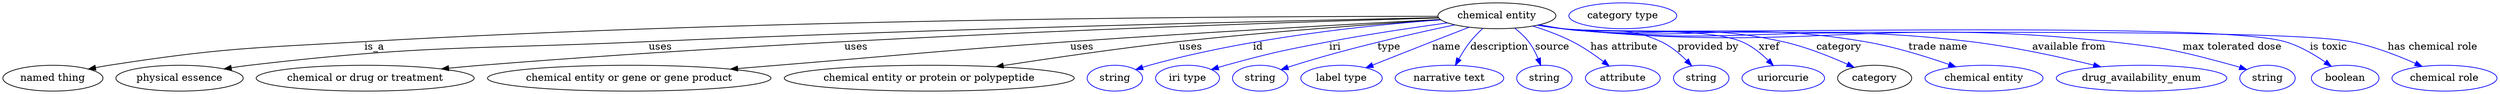 digraph {
	graph [bb="0,0,3459.3,123"];
	node [label="\N"];
	"chemical entity"	[height=0.5,
		label="chemical entity",
		pos="2074.5,105",
		width=2.2748];
	"named thing"	[height=0.5,
		pos="69.544,18",
		width=1.9318];
	"chemical entity" -> "named thing"	[label=is_a,
		lp="516.54,61.5",
		pos="e,119.53,30.695 1992.6,104.22 1759.5,104.39 1072.1,101.85 502.54,69 344.79,59.902 304.73,59.997 148.54,36 142.36,35.049 135.92,33.913 \
129.52,32.686"];
	"physical essence"	[height=0.5,
		pos="245.54,18",
		width=2.4553];
	"chemical entity" -> "physical essence"	[label=uses,
		lp="913.04,61.5",
		pos="e,307.6,30.846 1993.5,102.43 1802.3,98.534 1308.7,87.415 896.54,69 650.57,58.009 588.11,64.419 343.54,36 335.16,35.026 326.41,33.804 \
317.73,32.465"];
	"chemical or drug or treatment"	[height=0.5,
		pos="503.54,18",
		width=4.2066];
	"chemical entity" -> "chemical or drug or treatment"	[label=uses,
		lp="1146,61.5",
		pos="e,608.9,30.953 1993.7,101.95 1777.6,96.07 1168.6,76.885 663.54,36 649.18,34.837 634.1,33.453 619.19,31.983"];
	"chemical entity or gene or gene product"	[height=0.5,
		pos="869.54,18",
		width=5.4703];
	"chemical entity" -> "chemical entity or gene or gene product"	[label=uses,
		lp="1498,61.5",
		pos="e,1010.3,30.637 1995.9,99.911 1882.2,93.882 1665.7,81.917 1481.5,69 1300.9,56.333 1256,50.778 1075.5,36 1057.7,34.535 1038.9,32.994 \
1020.3,31.462"];
	"chemical entity or protein or polypeptide"	[height=0.5,
		pos="1285.5,18",
		width=5.5967];
	"chemical entity" -> "chemical entity or protein or polypeptide"	[label=uses,
		lp="1649,61.5",
		pos="e,1378.5,34.044 1996.6,99.341 1908.1,93.706 1759.7,83.184 1632.5,69 1550.2,59.821 1457.4,46.276 1388.5,35.598"];
	id	[color=blue,
		height=0.5,
		label=string,
		pos="1543.5,18",
		width=1.0652];
	"chemical entity" -> id	[color=blue,
		label=id,
		lp="1742.5,61.5",
		pos="e,1572.5,29.99 1996.7,99.353 1900.2,92.158 1731.3,74.859 1591.5,36 1588.4,35.135 1585.2,34.172 1582,33.155",
		style=solid];
	iri	[color=blue,
		height=0.5,
		label="iri type",
		pos="1644.5,18",
		width=1.2277];
	"chemical entity" -> iri	[color=blue,
		label=iri,
		lp="1849.5,61.5",
		pos="e,1677.8,29.93 2006,95.13 1959.5,88.758 1896.6,79.471 1841.5,69 1777.5,56.813 1761.5,53.14 1698.5,36 1695,35.026 1691.3,33.97 1687.6,\
32.877",
		style=solid];
	type	[color=blue,
		height=0.5,
		label=string,
		pos="1745.5,18",
		width=1.0652];
	"chemical entity" -> type	[color=blue,
		label=type,
		lp="1924.5,61.5",
		pos="e,1774.5,29.898 2016.1,92.374 1958.6,80.361 1868.7,60.017 1792.5,36 1789.8,35.131 1787,34.201 1784.1,33.24",
		style=solid];
	name	[color=blue,
		height=0.5,
		label="label type",
		pos="1858.5,18",
		width=1.5707];
	"chemical entity" -> name	[color=blue,
		label=name,
		lp="2004.5,61.5",
		pos="e,1892.5,32.539 2036,89.07 2020,82.884 2001.4,75.62 1984.5,69 1957,58.174 1926.1,45.914 1901.8,36.244",
		style=solid];
	description	[color=blue,
		height=0.5,
		label="narrative text",
		pos="2008.5,18",
		width=2.0943];
	"chemical entity" -> description	[color=blue,
		label=description,
		lp="2078,61.5",
		pos="e,2016.8,35.979 2054.7,87.166 2048.8,81.694 2042.6,75.379 2037.5,69 2031.7,61.647 2026.3,53.001 2021.7,44.985",
		style=solid];
	source	[color=blue,
		height=0.5,
		label=string,
		pos="2140.5,18",
		width=1.0652];
	"chemical entity" -> source	[color=blue,
		label=source,
		lp="2151.5,61.5",
		pos="e,2135.4,35.85 2099.3,87.713 2106.2,82.349 2113.2,75.958 2118.5,69 2124,61.951 2128.4,53.351 2131.8,45.285",
		style=solid];
	"has attribute"	[color=blue,
		height=0.5,
		label=attribute,
		pos="2248.5,18",
		width=1.4443];
	"chemical entity" -> "has attribute"	[color=blue,
		label="has attribute",
		lp="2251.5,61.5",
		pos="e,2229.9,34.899 2124.7,90.712 2142.5,85.111 2162.4,77.822 2179.5,69 2194.4,61.368 2209.6,50.738 2221.9,41.242",
		style=solid];
	"provided by"	[color=blue,
		height=0.5,
		label=string,
		pos="2356.5,18",
		width=1.0652];
	"chemical entity" -> "provided by"	[color=blue,
		label="provided by",
		lp="2367,61.5",
		pos="e,2343.7,35.329 2133.7,92.47 2144.3,90.544 2155.2,88.64 2165.5,87 2226.2,77.358 2246.9,95.091 2302.5,69 2315.5,62.918 2327.5,52.582 \
2336.8,42.88",
		style=solid];
	xref	[color=blue,
		height=0.5,
		label=uriorcurie,
		pos="2470.5,18",
		width=1.5887];
	"chemical entity" -> xref	[color=blue,
		label=xref,
		lp="2451,61.5",
		pos="e,2457,35.623 2132.6,92.141 2143.5,90.203 2154.9,88.381 2165.5,87 2220.3,79.915 2362.6,90.327 2413.5,69 2427.3,63.251 2440,52.815 \
2449.9,42.959",
		style=solid];
	category	[height=0.5,
		pos="2597.5,18",
		width=1.4263];
	"chemical entity" -> category	[color=blue,
		label=category,
		lp="2548,61.5",
		pos="e,2568.9,33.207 2132.1,92.112 2143.2,90.152 2154.7,88.329 2165.5,87 2299.9,70.54 2337.3,97.978 2469.5,69 2501,62.116 2534.8,48.621 \
2559.8,37.384",
		style=solid];
	"trade name"	[color=blue,
		height=0.5,
		label="chemical entity",
		pos="2748.5,18",
		width=2.2748];
	"chemical entity" -> "trade name"	[color=blue,
		label="trade name",
		lp="2684.5,61.5",
		pos="e,2709.5,33.861 2131.6,92.056 2142.8,90.076 2154.5,88.26 2165.5,87 2350.3,65.873 2400.2,100.21 2583.5,69 2623.5,62.194 2667.4,48.587 \
2699.9,37.285",
		style=solid];
	"available from"	[color=blue,
		height=0.5,
		label=drug_availability_enum,
		pos="2966.5,18",
		width=3.2858];
	"chemical entity" -> "available from"	[color=blue,
		label="available from",
		lp="2867,61.5",
		pos="e,2910,33.856 2131.6,91.958 2142.8,89.986 2154.5,88.199 2165.5,87 2414.9,59.893 2480.6,99.001 2729.5,69 2787.8,61.979 2853,47.751 \
2900.2,36.262",
		style=solid];
	"max tolerated dose"	[color=blue,
		height=0.5,
		label=string,
		pos="3141.5,18",
		width=1.0652];
	"chemical entity" -> "max tolerated dose"	[color=blue,
		label="max tolerated dose",
		lp="3092.5,61.5",
		pos="e,3112.8,29.957 2131.1,91.972 2142.5,89.972 2154.4,88.17 2165.5,87 2500.3,51.986 2587.9,105.01 2922.5,69 2999.5,60.718 3018.9,56.31 \
3093.5,36 3096.7,35.142 3099.9,34.176 3103.2,33.153",
		style=solid];
	"is toxic"	[color=blue,
		height=0.5,
		label=boolean,
		pos="3248.5,18",
		width=1.2999];
	"chemical entity" -> "is toxic"	[color=blue,
		label="is toxic",
		lp="3225.5,61.5",
		pos="e,3229.5,34.513 2131.1,91.921 2142.5,89.925 2154.4,88.138 2165.5,87 2276.1,75.757 3058.7,99.721 3165.5,69 3185.5,63.246 3205.6,51.376 \
3221,40.645",
		style=solid];
	"has chemical role"	[color=blue,
		height=0.5,
		label="chemical role",
		pos="3386.5,18",
		width=2.022];
	"chemical entity" -> "has chemical role"	[color=blue,
		label="has chemical role",
		lp="3370,61.5",
		pos="e,3355.4,34.423 2131.1,91.907 2142.5,89.913 2154.4,88.13 2165.5,87 2286.1,74.835 3136.6,91.943 3255.5,69 3287,62.928 3320.8,49.874 \
3346.1,38.627",
		style=solid];
	"named thing_category"	[color=blue,
		height=0.5,
		label="category type",
		pos="2249.5,105",
		width=2.0762];
}
